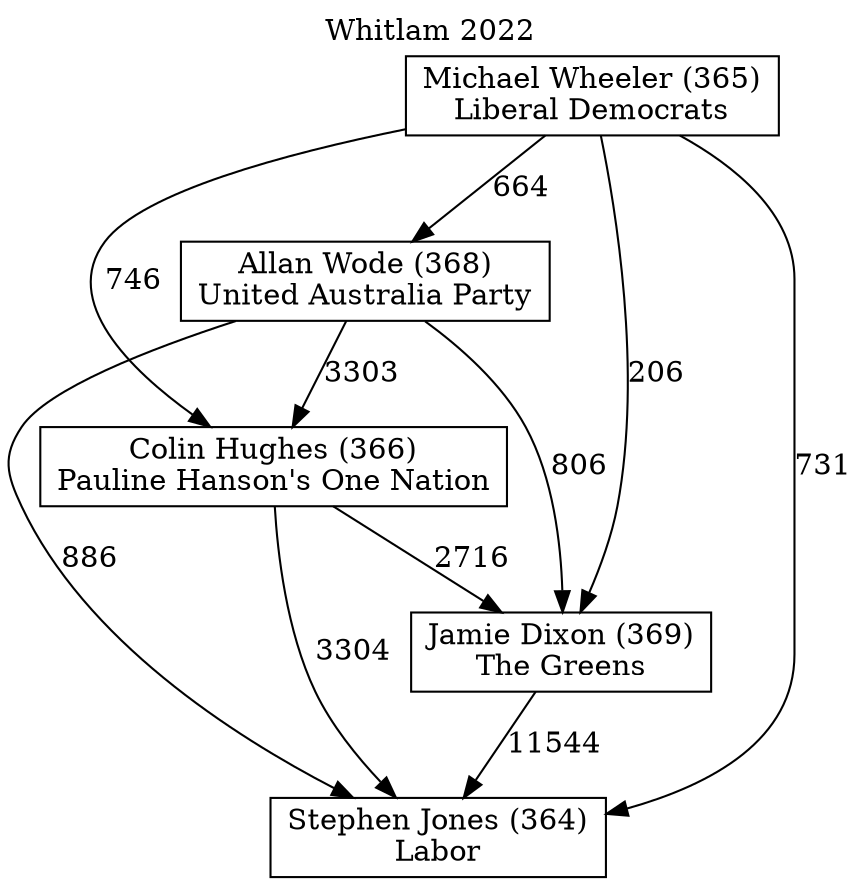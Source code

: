 // House preference flow
digraph "Stephen Jones (364)_Whitlam_2022" {
	graph [label="Whitlam 2022" labelloc=t mclimit=10]
	node [shape=box]
	"Stephen Jones (364)" [label="Stephen Jones (364)
Labor"]
	"Jamie Dixon (369)" [label="Jamie Dixon (369)
The Greens"]
	"Colin Hughes (366)" [label="Colin Hughes (366)
Pauline Hanson's One Nation"]
	"Allan Wode (368)" [label="Allan Wode (368)
United Australia Party"]
	"Michael Wheeler (365)" [label="Michael Wheeler (365)
Liberal Democrats"]
	"Jamie Dixon (369)" -> "Stephen Jones (364)" [label=11544]
	"Colin Hughes (366)" -> "Jamie Dixon (369)" [label=2716]
	"Allan Wode (368)" -> "Colin Hughes (366)" [label=3303]
	"Michael Wheeler (365)" -> "Allan Wode (368)" [label=664]
	"Colin Hughes (366)" -> "Stephen Jones (364)" [label=3304]
	"Allan Wode (368)" -> "Stephen Jones (364)" [label=886]
	"Michael Wheeler (365)" -> "Stephen Jones (364)" [label=731]
	"Michael Wheeler (365)" -> "Colin Hughes (366)" [label=746]
	"Allan Wode (368)" -> "Jamie Dixon (369)" [label=806]
	"Michael Wheeler (365)" -> "Jamie Dixon (369)" [label=206]
}

